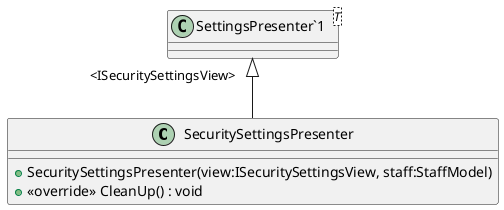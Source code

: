 @startuml
class SecuritySettingsPresenter {
    + SecuritySettingsPresenter(view:ISecuritySettingsView, staff:StaffModel)
    + <<override>> CleanUp() : void
}
class "SettingsPresenter`1"<T> {
}
"SettingsPresenter`1" "<ISecuritySettingsView>" <|-- SecuritySettingsPresenter
@enduml
